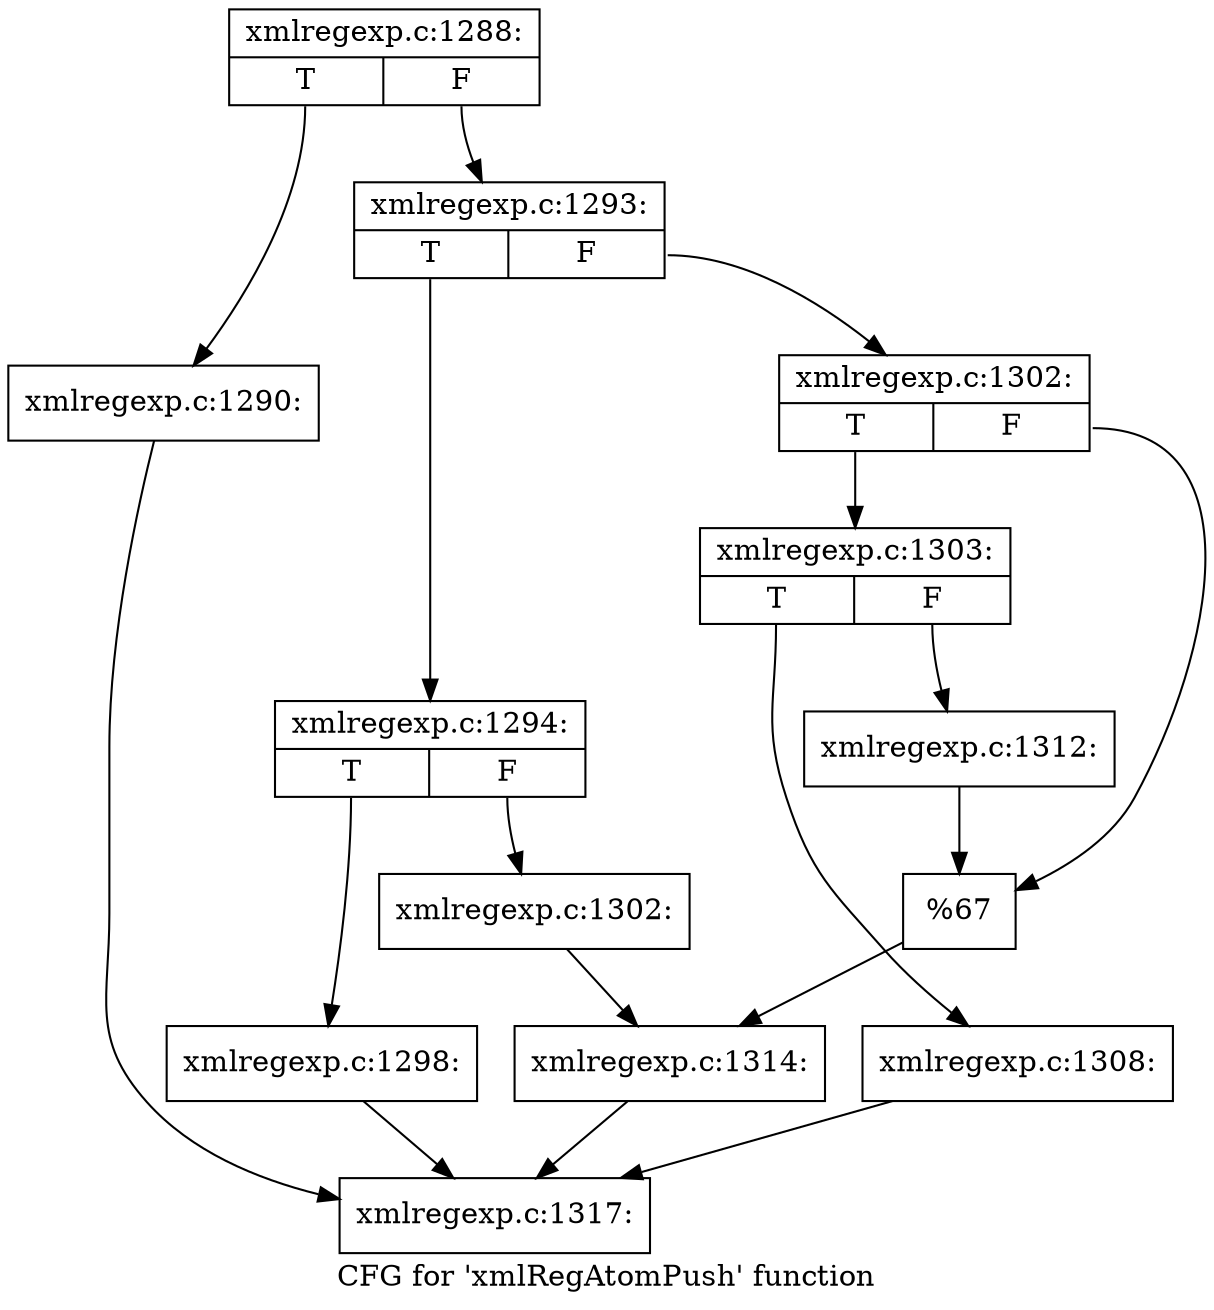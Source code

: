 digraph "CFG for 'xmlRegAtomPush' function" {
	label="CFG for 'xmlRegAtomPush' function";

	Node0x44c1b00 [shape=record,label="{xmlregexp.c:1288:|{<s0>T|<s1>F}}"];
	Node0x44c1b00:s0 -> Node0x44c1e30;
	Node0x44c1b00:s1 -> Node0x44c1e80;
	Node0x44c1e30 [shape=record,label="{xmlregexp.c:1290:}"];
	Node0x44c1e30 -> Node0x44c66b0;
	Node0x44c1e80 [shape=record,label="{xmlregexp.c:1293:|{<s0>T|<s1>F}}"];
	Node0x44c1e80:s0 -> Node0x44c77e0;
	Node0x44c1e80:s1 -> Node0x44c7880;
	Node0x44c77e0 [shape=record,label="{xmlregexp.c:1294:|{<s0>T|<s1>F}}"];
	Node0x44c77e0:s0 -> Node0x44c8610;
	Node0x44c77e0:s1 -> Node0x44c8660;
	Node0x44c8610 [shape=record,label="{xmlregexp.c:1298:}"];
	Node0x44c8610 -> Node0x44c66b0;
	Node0x44c8660 [shape=record,label="{xmlregexp.c:1302:}"];
	Node0x44c8660 -> Node0x44c7830;
	Node0x44c7880 [shape=record,label="{xmlregexp.c:1302:|{<s0>T|<s1>F}}"];
	Node0x44c7880:s0 -> Node0x44c9350;
	Node0x44c7880:s1 -> Node0x44c93a0;
	Node0x44c9350 [shape=record,label="{xmlregexp.c:1303:|{<s0>T|<s1>F}}"];
	Node0x44c9350:s0 -> Node0x44ca700;
	Node0x44c9350:s1 -> Node0x44ca750;
	Node0x44ca700 [shape=record,label="{xmlregexp.c:1308:}"];
	Node0x44ca700 -> Node0x44c66b0;
	Node0x44ca750 [shape=record,label="{xmlregexp.c:1312:}"];
	Node0x44ca750 -> Node0x44c93a0;
	Node0x44c93a0 [shape=record,label="{%67}"];
	Node0x44c93a0 -> Node0x44c7830;
	Node0x44c7830 [shape=record,label="{xmlregexp.c:1314:}"];
	Node0x44c7830 -> Node0x44c66b0;
	Node0x44c66b0 [shape=record,label="{xmlregexp.c:1317:}"];
}
